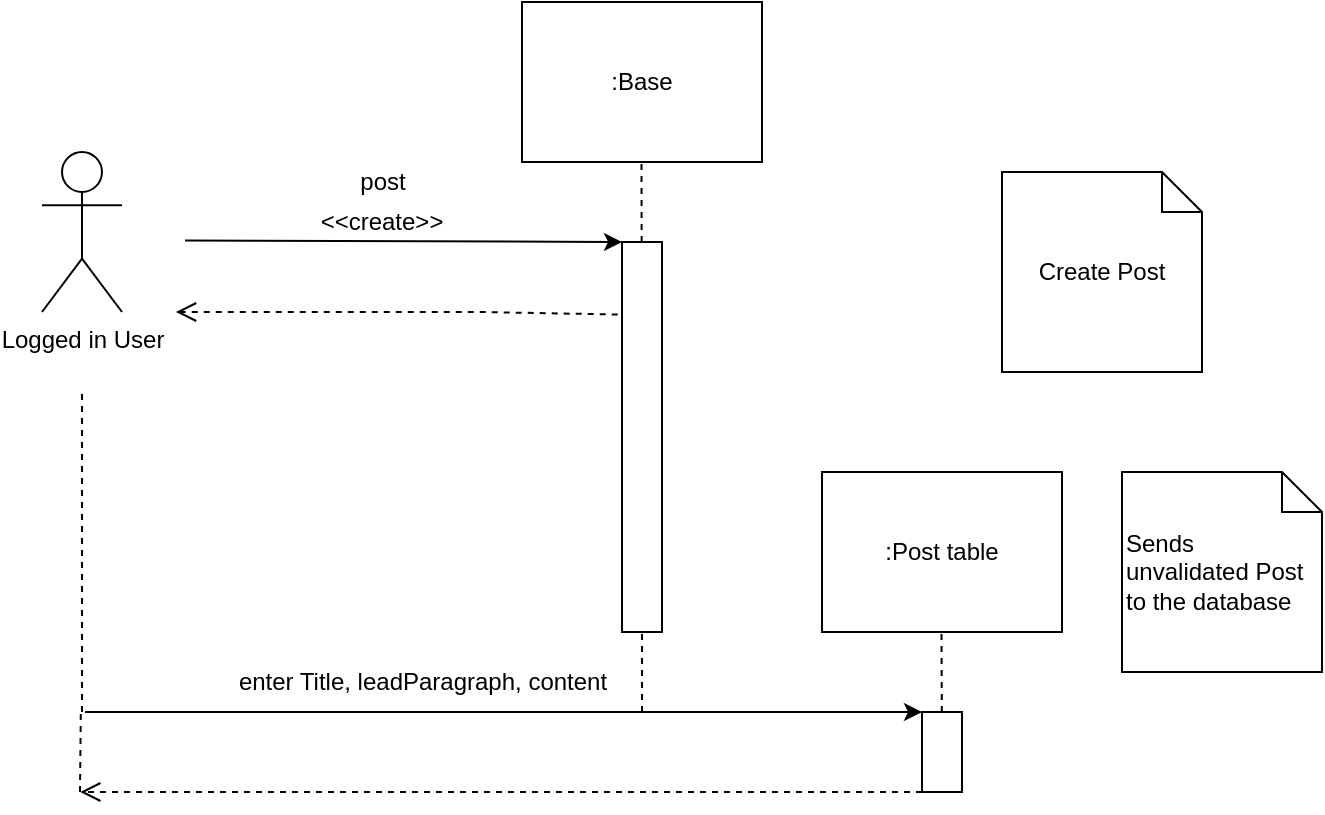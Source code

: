 <mxfile version="20.4.1" type="device"><diagram id="spdi2qjLgTtNmsL1iNhM" name="Page-1"><mxGraphModel dx="1422" dy="752" grid="1" gridSize="10" guides="1" tooltips="1" connect="1" arrows="1" fold="1" page="1" pageScale="1" pageWidth="850" pageHeight="1100" math="0" shadow="0"><root><mxCell id="0"/><mxCell id="1" parent="0"/><mxCell id="3" value="Logged in User" style="shape=umlActor;verticalLabelPosition=bottom;verticalAlign=top;html=1;" parent="1" vertex="1"><mxGeometry x="160" y="240" width="40" height="80" as="geometry"/></mxCell><mxCell id="8" value=":Base" style="rounded=0;whiteSpace=wrap;html=1;" parent="1" vertex="1"><mxGeometry x="400" y="165" width="120" height="80" as="geometry"/></mxCell><mxCell id="10" value="" style="endArrow=none;dashed=1;html=1;entryX=0.5;entryY=1;entryDx=0;entryDy=0;startArrow=none;" parent="1" source="14" edge="1"><mxGeometry width="50" height="50" relative="1" as="geometry"><mxPoint x="460.25" y="325" as="sourcePoint"/><mxPoint x="459.75" y="245" as="targetPoint"/></mxGeometry></mxCell><mxCell id="11" value="" style="endArrow=classic;html=1;entryX=0;entryY=0;entryDx=0;entryDy=0;exitX=1.076;exitY=0.115;exitDx=0;exitDy=0;exitPerimeter=0;" parent="1" target="14" edge="1"><mxGeometry width="50" height="50" relative="1" as="geometry"><mxPoint x="231.52" y="284.2" as="sourcePoint"/><mxPoint x="440" y="285" as="targetPoint"/></mxGeometry></mxCell><mxCell id="14" value="" style="rounded=0;whiteSpace=wrap;html=1;" parent="1" vertex="1"><mxGeometry x="450" y="285" width="20" height="195" as="geometry"/></mxCell><mxCell id="16" value="&amp;lt;&amp;lt;create&amp;gt;&amp;gt;" style="text;html=1;strokeColor=none;fillColor=none;align=center;verticalAlign=middle;whiteSpace=wrap;rounded=0;" parent="1" vertex="1"><mxGeometry x="310" y="265" width="40" height="20" as="geometry"/></mxCell><mxCell id="22" value="post" style="text;html=1;align=center;verticalAlign=middle;resizable=0;points=[];autosize=1;strokeColor=none;fillColor=none;" parent="1" vertex="1"><mxGeometry x="305" y="240" width="50" height="30" as="geometry"/></mxCell><mxCell id="25" value="" style="endArrow=none;dashed=1;html=1;entryX=0.5;entryY=1;entryDx=0;entryDy=0;exitX=0.5;exitY=0;exitDx=0;exitDy=0;" parent="1" edge="1"><mxGeometry width="50" height="50" relative="1" as="geometry"><mxPoint x="460" y="520" as="sourcePoint"/><mxPoint x="460" y="480" as="targetPoint"/></mxGeometry></mxCell><mxCell id="27" value="Create Post" style="shape=note;size=20;whiteSpace=wrap;html=1;" parent="1" vertex="1"><mxGeometry x="640" y="250" width="100" height="100" as="geometry"/></mxCell><mxCell id="28" value="Sends unvalidated Post to the database" style="shape=note;size=20;whiteSpace=wrap;html=1;align=left;" parent="1" vertex="1"><mxGeometry x="700" y="400" width="100" height="100" as="geometry"/></mxCell><mxCell id="45" value="" style="endArrow=none;dashed=1;html=1;" parent="1" edge="1"><mxGeometry width="50" height="50" relative="1" as="geometry"><mxPoint x="180" y="520" as="sourcePoint"/><mxPoint x="180" y="360" as="targetPoint"/></mxGeometry></mxCell><mxCell id="55" value="" style="html=1;verticalAlign=bottom;endArrow=open;dashed=1;endSize=8;rounded=0;entryX=1;entryY=1;entryDx=0;entryDy=0;exitX=-0.107;exitY=0.186;exitDx=0;exitDy=0;exitPerimeter=0;" parent="1" source="14" edge="1"><mxGeometry relative="1" as="geometry"><mxPoint x="375" y="320.4" as="sourcePoint"/><mxPoint x="227" y="320" as="targetPoint"/><Array as="points"><mxPoint x="380" y="320"/></Array></mxGeometry></mxCell><mxCell id="K10mXw7lWHsyTxslwUvE-61" value="" style="endArrow=classic;html=1;exitX=1.076;exitY=0.115;exitDx=0;exitDy=0;exitPerimeter=0;" parent="1" edge="1"><mxGeometry width="50" height="50" relative="1" as="geometry"><mxPoint x="181.52" y="520" as="sourcePoint"/><mxPoint x="600" y="520" as="targetPoint"/></mxGeometry></mxCell><mxCell id="K10mXw7lWHsyTxslwUvE-62" value="enter Title, leadParagraph, content" style="text;html=1;align=center;verticalAlign=middle;resizable=0;points=[];autosize=1;strokeColor=none;fillColor=none;fontColor=#000000;" parent="1" vertex="1"><mxGeometry x="245" y="490" width="210" height="30" as="geometry"/></mxCell><mxCell id="K10mXw7lWHsyTxslwUvE-63" value=":Post table" style="rounded=0;whiteSpace=wrap;html=1;" parent="1" vertex="1"><mxGeometry x="550" y="400" width="120" height="80" as="geometry"/></mxCell><mxCell id="K10mXw7lWHsyTxslwUvE-64" value="" style="endArrow=none;dashed=1;html=1;entryX=0.5;entryY=1;entryDx=0;entryDy=0;startArrow=none;" parent="1" source="K10mXw7lWHsyTxslwUvE-65" edge="1"><mxGeometry width="50" height="50" relative="1" as="geometry"><mxPoint x="610.25" y="560" as="sourcePoint"/><mxPoint x="609.75" y="480" as="targetPoint"/></mxGeometry></mxCell><mxCell id="K10mXw7lWHsyTxslwUvE-65" value="" style="rounded=0;whiteSpace=wrap;html=1;" parent="1" vertex="1"><mxGeometry x="600" y="520" width="20" height="40" as="geometry"/></mxCell><mxCell id="K10mXw7lWHsyTxslwUvE-67" value="" style="html=1;verticalAlign=bottom;endArrow=open;dashed=1;endSize=8;rounded=0;entryX=1;entryY=1;entryDx=0;entryDy=0;exitX=0;exitY=1;exitDx=0;exitDy=0;" parent="1" source="K10mXw7lWHsyTxslwUvE-65" edge="1"><mxGeometry relative="1" as="geometry"><mxPoint x="400.0" y="561.27" as="sourcePoint"/><mxPoint x="179.14" y="560" as="targetPoint"/><Array as="points"><mxPoint x="332.14" y="560"/></Array></mxGeometry></mxCell><mxCell id="K10mXw7lWHsyTxslwUvE-69" value="" style="endArrow=none;dashed=1;html=1;" parent="1" edge="1"><mxGeometry width="50" height="50" relative="1" as="geometry"><mxPoint x="179" y="560" as="sourcePoint"/><mxPoint x="179.41" y="520" as="targetPoint"/></mxGeometry></mxCell></root></mxGraphModel></diagram></mxfile>